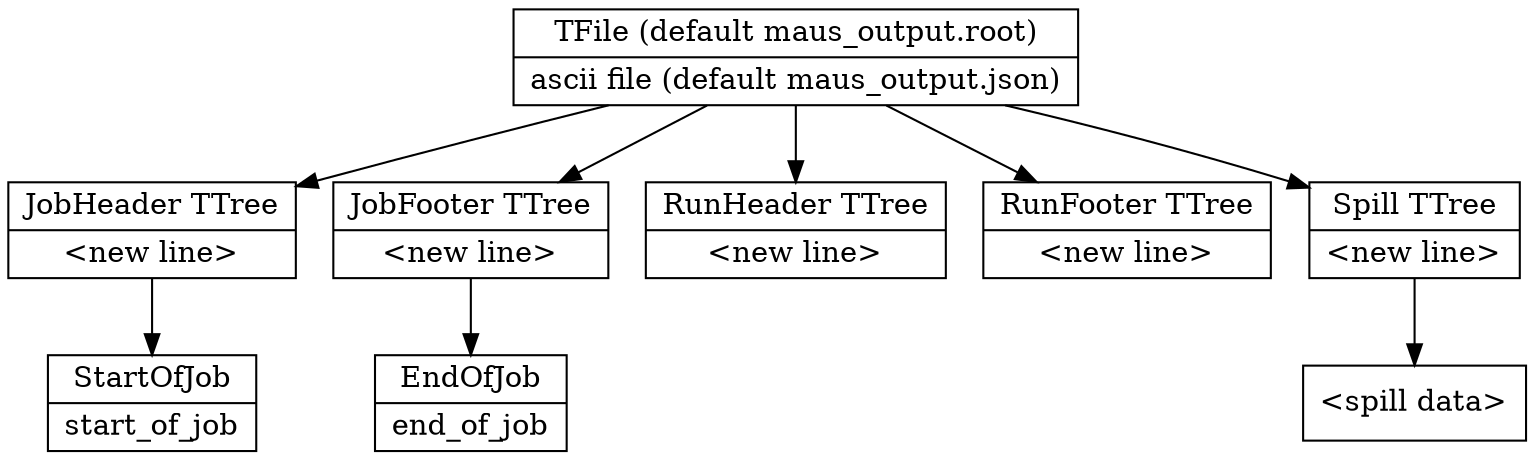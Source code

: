 // generate using "dot file_structure.dot -Tpng -o file_structure.png"

digraph G {
  node [shape=record];
  subgraph file_structure {
    start_of_job [shape=record, label="{StartOfJob|start_of_job}"]
    job_header [shape=record, label="{JobHeader TTree|\<new line\>}"]
    job_footer [shape=record, label="{JobFooter TTree|\<new line\>}"]
    end_of_job [shape=record, label="{EndOfJob|end_of_job}"]
    run_header [shape=record, label="{RunHeader TTree|\<new line\>}"]
    run_footer [shape=record, label="{RunFooter TTree|\<new line\>}"]
    spill [shape=record, label="{Spill TTree|\<new line\>}"]
    spill_data [shape=record, label="{\<spill data\>}"]
    file [shape=record, label="{TFile (default maus_output.root)|ascii file (default maus_output.json)}"]
  }

  file -> job_header
  job_header -> start_of_job
  file -> run_header
  file -> spill
  spill -> spill_data
  file -> run_footer
  file -> job_footer
  job_footer -> end_of_job 
}
